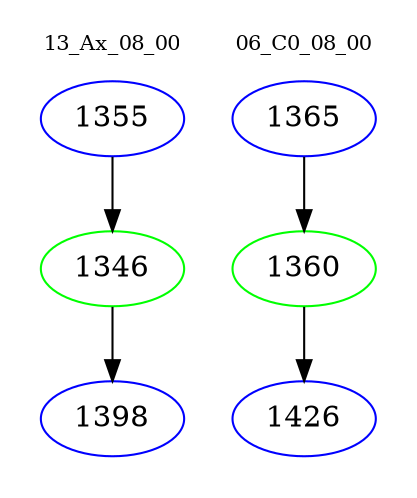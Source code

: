 digraph{
subgraph cluster_0 {
color = white
label = "13_Ax_08_00";
fontsize=10;
T0_1355 [label="1355", color="blue"]
T0_1355 -> T0_1346 [color="black"]
T0_1346 [label="1346", color="green"]
T0_1346 -> T0_1398 [color="black"]
T0_1398 [label="1398", color="blue"]
}
subgraph cluster_1 {
color = white
label = "06_C0_08_00";
fontsize=10;
T1_1365 [label="1365", color="blue"]
T1_1365 -> T1_1360 [color="black"]
T1_1360 [label="1360", color="green"]
T1_1360 -> T1_1426 [color="black"]
T1_1426 [label="1426", color="blue"]
}
}
